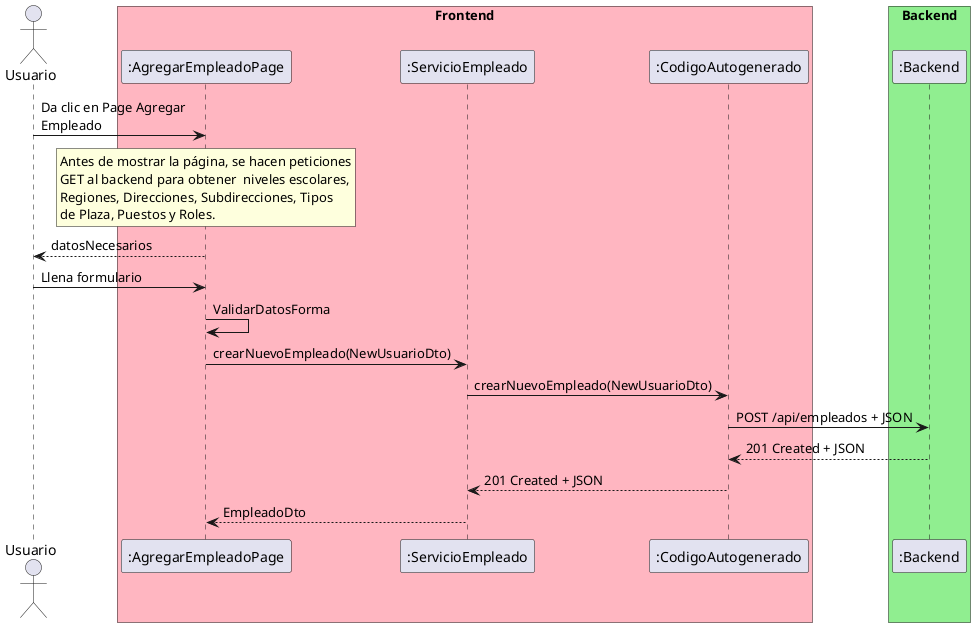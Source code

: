 @startuml
'https://plantuml.com/sequence-diagram

actor Usuario as user
box "Frontend" #LightPink
    participant ":AgregarEmpleadoPage" as usuarioPage
    participant ":ServicioEmpleado" as service
    participant ":CodigoAutogenerado" as code
end box
box "Backend" #LightGreen
    participant ":Backend" as back
end box

user -> usuarioPage: Da clic en Page Agregar \nEmpleado
rnote over usuarioPage
Antes de mostrar la página, se hacen peticiones
GET al backend para obtener  niveles escolares,
Regiones, Direcciones, Subdirecciones, Tipos
de Plaza, Puestos y Roles.
end note
usuarioPage --> user: datosNecesarios
user -> usuarioPage: Llena formulario
usuarioPage -> usuarioPage: ValidarDatosForma
usuarioPage -> service: crearNuevoEmpleado(NewUsuarioDto)
service -> code: crearNuevoEmpleado(NewUsuarioDto)
code -> back: POST /api/empleados + JSON
back --> code: 201 Created + JSON
code --> service: 201 Created + JSON
service --> usuarioPage: EmpleadoDto

@enduml